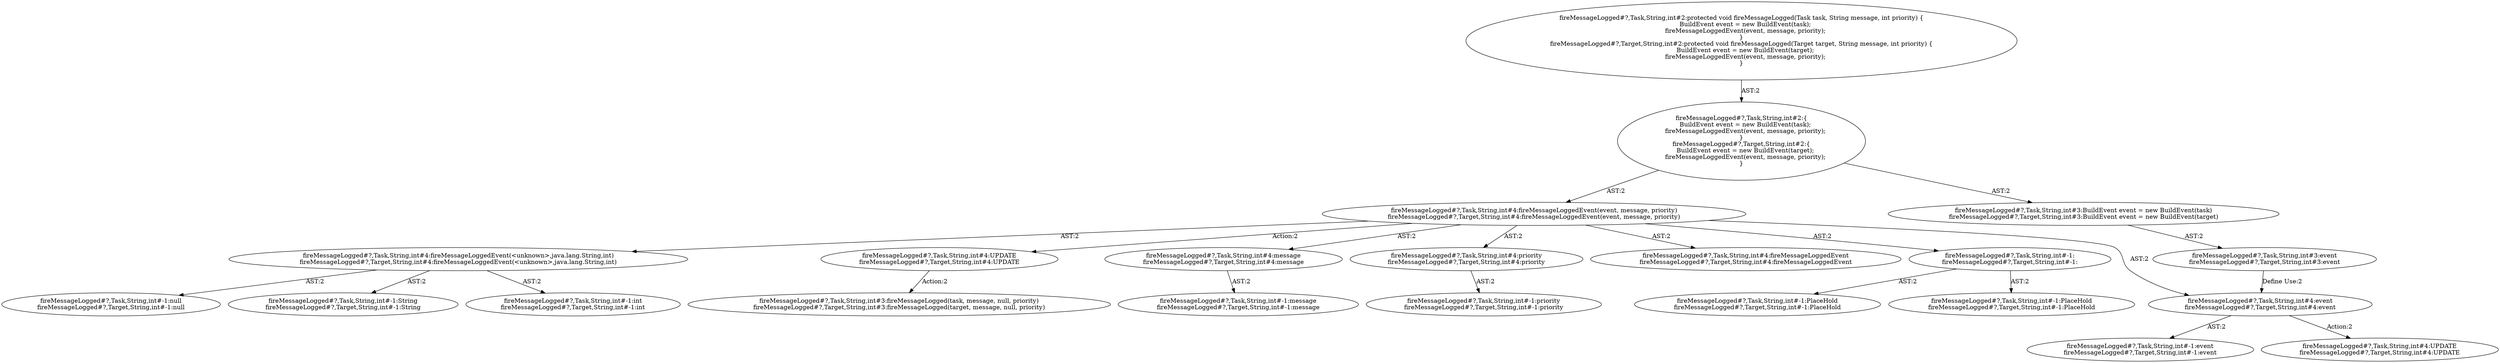digraph "Pattern" {
0 [label="fireMessageLogged#?,Task,String,int#4:UPDATE
fireMessageLogged#?,Target,String,int#4:UPDATE" shape=ellipse]
1 [label="fireMessageLogged#?,Task,String,int#4:fireMessageLoggedEvent(event, message, priority)
fireMessageLogged#?,Target,String,int#4:fireMessageLoggedEvent(event, message, priority)" shape=ellipse]
2 [label="fireMessageLogged#?,Task,String,int#2:\{
    BuildEvent event = new BuildEvent(task);
    fireMessageLoggedEvent(event, message, priority);
\}
fireMessageLogged#?,Target,String,int#2:\{
    BuildEvent event = new BuildEvent(target);
    fireMessageLoggedEvent(event, message, priority);
\}" shape=ellipse]
3 [label="fireMessageLogged#?,Task,String,int#2:protected void fireMessageLogged(Task task, String message, int priority) \{
    BuildEvent event = new BuildEvent(task);
    fireMessageLoggedEvent(event, message, priority);
\}
fireMessageLogged#?,Target,String,int#2:protected void fireMessageLogged(Target target, String message, int priority) \{
    BuildEvent event = new BuildEvent(target);
    fireMessageLoggedEvent(event, message, priority);
\}" shape=ellipse]
4 [label="fireMessageLogged#?,Task,String,int#3:BuildEvent event = new BuildEvent(task)
fireMessageLogged#?,Target,String,int#3:BuildEvent event = new BuildEvent(target)" shape=ellipse]
5 [label="fireMessageLogged#?,Task,String,int#4:fireMessageLoggedEvent
fireMessageLogged#?,Target,String,int#4:fireMessageLoggedEvent" shape=ellipse]
6 [label="fireMessageLogged#?,Task,String,int#-1:
fireMessageLogged#?,Target,String,int#-1:" shape=ellipse]
7 [label="fireMessageLogged#?,Task,String,int#-1:PlaceHold
fireMessageLogged#?,Target,String,int#-1:PlaceHold" shape=ellipse]
8 [label="fireMessageLogged#?,Task,String,int#-1:PlaceHold
fireMessageLogged#?,Target,String,int#-1:PlaceHold" shape=ellipse]
9 [label="fireMessageLogged#?,Task,String,int#4:fireMessageLoggedEvent(<unknown>,java.lang.String,int)
fireMessageLogged#?,Target,String,int#4:fireMessageLoggedEvent(<unknown>,java.lang.String,int)" shape=ellipse]
10 [label="fireMessageLogged#?,Task,String,int#-1:null
fireMessageLogged#?,Target,String,int#-1:null" shape=ellipse]
11 [label="fireMessageLogged#?,Task,String,int#-1:String
fireMessageLogged#?,Target,String,int#-1:String" shape=ellipse]
12 [label="fireMessageLogged#?,Task,String,int#-1:int
fireMessageLogged#?,Target,String,int#-1:int" shape=ellipse]
13 [label="fireMessageLogged#?,Task,String,int#4:event
fireMessageLogged#?,Target,String,int#4:event" shape=ellipse]
14 [label="fireMessageLogged#?,Task,String,int#3:event
fireMessageLogged#?,Target,String,int#3:event" shape=ellipse]
15 [label="fireMessageLogged#?,Task,String,int#-1:event
fireMessageLogged#?,Target,String,int#-1:event" shape=ellipse]
16 [label="fireMessageLogged#?,Task,String,int#4:UPDATE
fireMessageLogged#?,Target,String,int#4:UPDATE" shape=ellipse]
17 [label="fireMessageLogged#?,Task,String,int#4:message
fireMessageLogged#?,Target,String,int#4:message" shape=ellipse]
18 [label="fireMessageLogged#?,Task,String,int#-1:message
fireMessageLogged#?,Target,String,int#-1:message" shape=ellipse]
19 [label="fireMessageLogged#?,Task,String,int#4:priority
fireMessageLogged#?,Target,String,int#4:priority" shape=ellipse]
20 [label="fireMessageLogged#?,Task,String,int#-1:priority
fireMessageLogged#?,Target,String,int#-1:priority" shape=ellipse]
21 [label="fireMessageLogged#?,Task,String,int#3:fireMessageLogged(task, message, null, priority)
fireMessageLogged#?,Target,String,int#3:fireMessageLogged(target, message, null, priority)" shape=ellipse]
0 -> 21 [label="Action:2"];
1 -> 0 [label="Action:2"];
1 -> 5 [label="AST:2"];
1 -> 6 [label="AST:2"];
1 -> 9 [label="AST:2"];
1 -> 13 [label="AST:2"];
1 -> 17 [label="AST:2"];
1 -> 19 [label="AST:2"];
2 -> 1 [label="AST:2"];
2 -> 4 [label="AST:2"];
3 -> 2 [label="AST:2"];
4 -> 14 [label="AST:2"];
6 -> 7 [label="AST:2"];
6 -> 8 [label="AST:2"];
9 -> 10 [label="AST:2"];
9 -> 11 [label="AST:2"];
9 -> 12 [label="AST:2"];
13 -> 15 [label="AST:2"];
13 -> 16 [label="Action:2"];
14 -> 13 [label="Define Use:2"];
17 -> 18 [label="AST:2"];
19 -> 20 [label="AST:2"];
}
